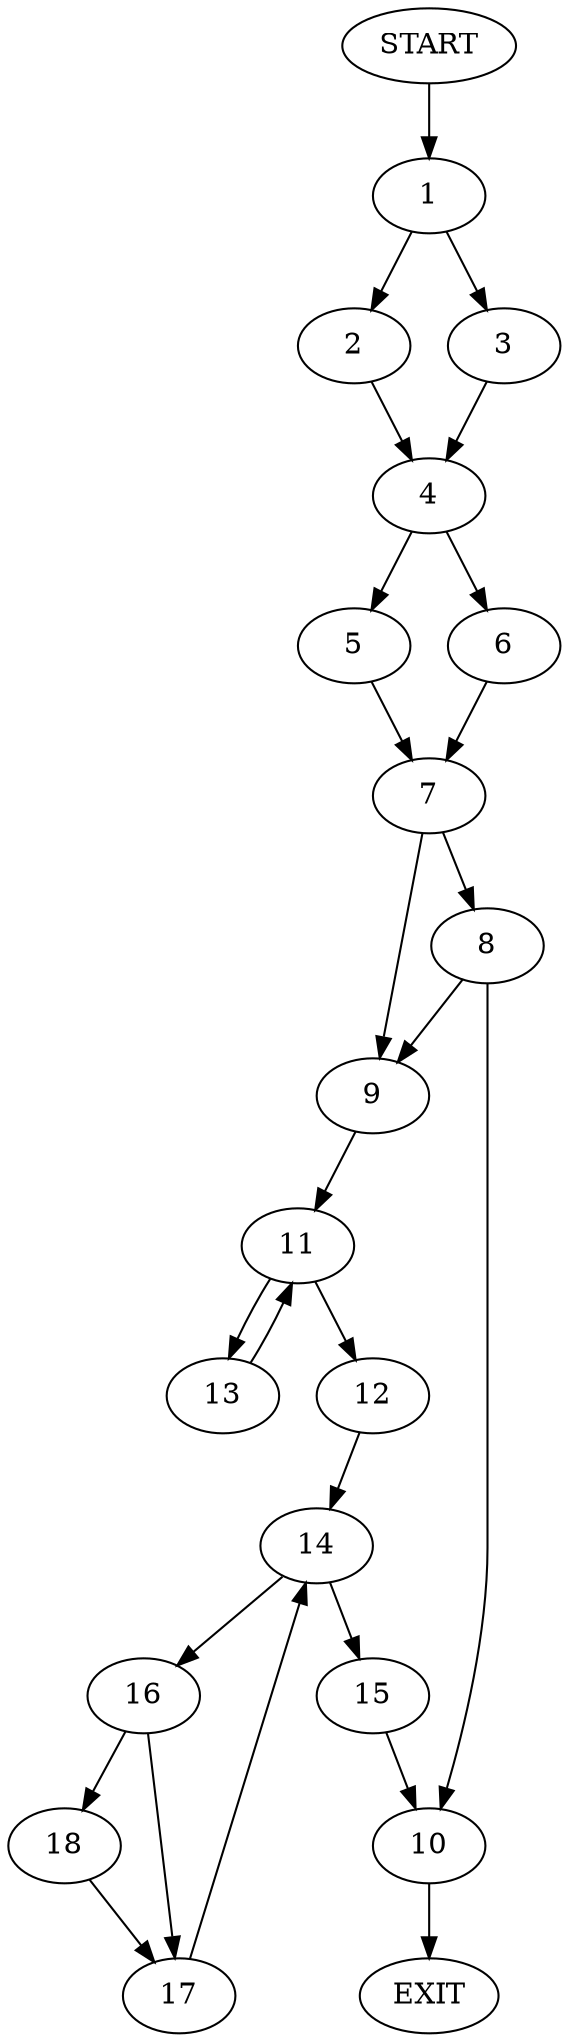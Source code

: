 digraph {
0 [label="START"]
19 [label="EXIT"]
0 -> 1
1 -> 2
1 -> 3
2 -> 4
3 -> 4
4 -> 5
4 -> 6
5 -> 7
6 -> 7
7 -> 8
7 -> 9
8 -> 9
8 -> 10
9 -> 11
10 -> 19
11 -> 12
11 -> 13
12 -> 14
13 -> 11
14 -> 15
14 -> 16
15 -> 10
16 -> 17
16 -> 18
17 -> 14
18 -> 17
}
